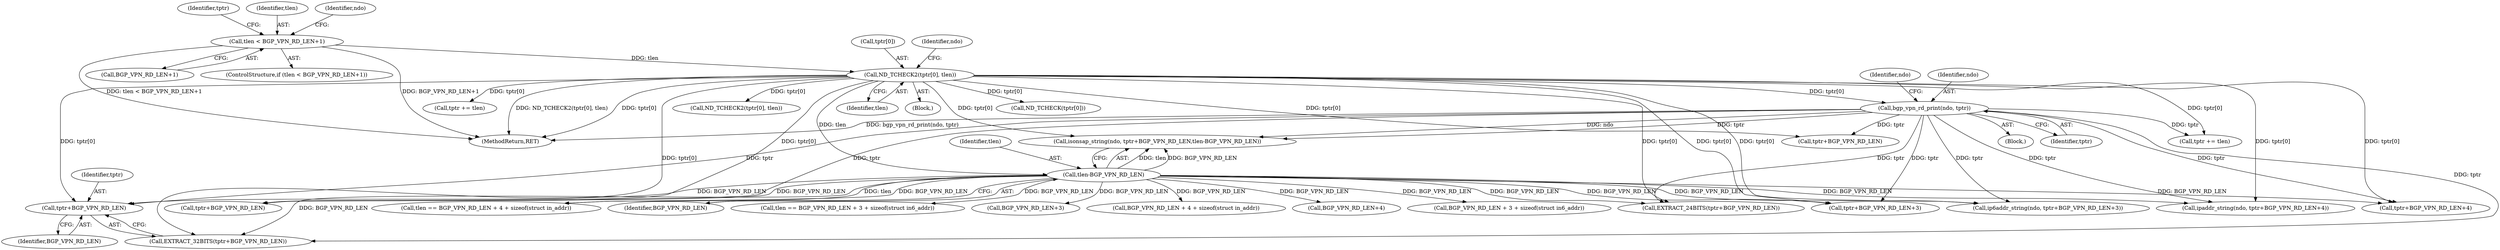 digraph "0_tcpdump_af2cf04a9394c1a56227c2289ae8da262828294a@pointer" {
"1001039" [label="(Call,tptr+BGP_VPN_RD_LEN)"];
"1001005" [label="(Call,ND_TCHECK2(tptr[0], tlen))"];
"1000990" [label="(Call,tlen < BGP_VPN_RD_LEN+1)"];
"1001016" [label="(Call,bgp_vpn_rd_print(ndo, tptr))"];
"1001024" [label="(Call,tlen-BGP_VPN_RD_LEN)"];
"1000990" [label="(Call,tlen < BGP_VPN_RD_LEN+1)"];
"1001068" [label="(Call,tptr+BGP_VPN_RD_LEN)"];
"1001020" [label="(Identifier,ndo)"];
"1001029" [label="(Call,tlen == BGP_VPN_RD_LEN + 4 + sizeof(struct in_addr))"];
"1001007" [label="(Identifier,tptr)"];
"1001039" [label="(Call,tptr+BGP_VPN_RD_LEN)"];
"1001130" [label="(Call,tptr += tlen)"];
"1001015" [label="(Block,)"];
"1001017" [label="(Identifier,ndo)"];
"1001025" [label="(Identifier,tlen)"];
"1001024" [label="(Call,tlen-BGP_VPN_RD_LEN)"];
"1002950" [label="(MethodReturn,RET)"];
"1001026" [label="(Identifier,BGP_VPN_RD_LEN)"];
"1001041" [label="(Identifier,BGP_VPN_RD_LEN)"];
"1001019" [label="(Call,isonsap_string(ndo, tptr+BGP_VPN_RD_LEN,tlen-BGP_VPN_RD_LEN))"];
"1001012" [label="(Identifier,ndo)"];
"1001021" [label="(Call,tptr+BGP_VPN_RD_LEN)"];
"1001092" [label="(Call,ND_TCHECK2(tptr[0], tlen))"];
"1001005" [label="(Call,ND_TCHECK2(tptr[0], tlen))"];
"1001067" [label="(Call,EXTRACT_24BITS(tptr+BGP_VPN_RD_LEN))"];
"1001016" [label="(Call,bgp_vpn_rd_print(ndo, tptr))"];
"1001079" [label="(Call,tptr+BGP_VPN_RD_LEN+3)"];
"1001009" [label="(Identifier,tlen)"];
"1000992" [label="(Call,BGP_VPN_RD_LEN+1)"];
"1001004" [label="(Block,)"];
"1001058" [label="(Call,tlen == BGP_VPN_RD_LEN + 3 + sizeof(struct in6_addr))"];
"1001040" [label="(Identifier,tptr)"];
"1001081" [label="(Call,BGP_VPN_RD_LEN+3)"];
"1001031" [label="(Call,BGP_VPN_RD_LEN + 4 + sizeof(struct in_addr))"];
"1000991" [label="(Identifier,tlen)"];
"1001018" [label="(Identifier,tptr)"];
"1001077" [label="(Call,ip6addr_string(ndo, tptr+BGP_VPN_RD_LEN+3))"];
"1001133" [label="(Call,ND_TCHECK(tptr[0]))"];
"1001052" [label="(Call,BGP_VPN_RD_LEN+4)"];
"1001038" [label="(Call,EXTRACT_32BITS(tptr+BGP_VPN_RD_LEN))"];
"1001006" [label="(Call,tptr[0])"];
"1001060" [label="(Call,BGP_VPN_RD_LEN + 3 + sizeof(struct in6_addr))"];
"1001048" [label="(Call,ipaddr_string(ndo, tptr+BGP_VPN_RD_LEN+4))"];
"1001050" [label="(Call,tptr+BGP_VPN_RD_LEN+4)"];
"1000989" [label="(ControlStructure,if (tlen < BGP_VPN_RD_LEN+1))"];
"1001084" [label="(Call,tptr += tlen)"];
"1000998" [label="(Identifier,ndo)"];
"1001039" -> "1001038"  [label="AST: "];
"1001039" -> "1001041"  [label="CFG: "];
"1001040" -> "1001039"  [label="AST: "];
"1001041" -> "1001039"  [label="AST: "];
"1001038" -> "1001039"  [label="CFG: "];
"1001005" -> "1001039"  [label="DDG: tptr[0]"];
"1001016" -> "1001039"  [label="DDG: tptr"];
"1001024" -> "1001039"  [label="DDG: BGP_VPN_RD_LEN"];
"1001005" -> "1001004"  [label="AST: "];
"1001005" -> "1001009"  [label="CFG: "];
"1001006" -> "1001005"  [label="AST: "];
"1001009" -> "1001005"  [label="AST: "];
"1001012" -> "1001005"  [label="CFG: "];
"1001005" -> "1002950"  [label="DDG: ND_TCHECK2(tptr[0], tlen)"];
"1001005" -> "1002950"  [label="DDG: tptr[0]"];
"1000990" -> "1001005"  [label="DDG: tlen"];
"1001005" -> "1001016"  [label="DDG: tptr[0]"];
"1001005" -> "1001019"  [label="DDG: tptr[0]"];
"1001005" -> "1001021"  [label="DDG: tptr[0]"];
"1001005" -> "1001024"  [label="DDG: tlen"];
"1001005" -> "1001038"  [label="DDG: tptr[0]"];
"1001005" -> "1001048"  [label="DDG: tptr[0]"];
"1001005" -> "1001050"  [label="DDG: tptr[0]"];
"1001005" -> "1001067"  [label="DDG: tptr[0]"];
"1001005" -> "1001068"  [label="DDG: tptr[0]"];
"1001005" -> "1001077"  [label="DDG: tptr[0]"];
"1001005" -> "1001079"  [label="DDG: tptr[0]"];
"1001005" -> "1001084"  [label="DDG: tptr[0]"];
"1001005" -> "1001092"  [label="DDG: tptr[0]"];
"1001005" -> "1001130"  [label="DDG: tptr[0]"];
"1001005" -> "1001133"  [label="DDG: tptr[0]"];
"1000990" -> "1000989"  [label="AST: "];
"1000990" -> "1000992"  [label="CFG: "];
"1000991" -> "1000990"  [label="AST: "];
"1000992" -> "1000990"  [label="AST: "];
"1000998" -> "1000990"  [label="CFG: "];
"1001007" -> "1000990"  [label="CFG: "];
"1000990" -> "1002950"  [label="DDG: BGP_VPN_RD_LEN+1"];
"1000990" -> "1002950"  [label="DDG: tlen < BGP_VPN_RD_LEN+1"];
"1001016" -> "1001015"  [label="AST: "];
"1001016" -> "1001018"  [label="CFG: "];
"1001017" -> "1001016"  [label="AST: "];
"1001018" -> "1001016"  [label="AST: "];
"1001020" -> "1001016"  [label="CFG: "];
"1001016" -> "1002950"  [label="DDG: bgp_vpn_rd_print(ndo, tptr)"];
"1001016" -> "1001019"  [label="DDG: ndo"];
"1001016" -> "1001019"  [label="DDG: tptr"];
"1001016" -> "1001021"  [label="DDG: tptr"];
"1001016" -> "1001038"  [label="DDG: tptr"];
"1001016" -> "1001048"  [label="DDG: tptr"];
"1001016" -> "1001050"  [label="DDG: tptr"];
"1001016" -> "1001067"  [label="DDG: tptr"];
"1001016" -> "1001068"  [label="DDG: tptr"];
"1001016" -> "1001077"  [label="DDG: tptr"];
"1001016" -> "1001079"  [label="DDG: tptr"];
"1001016" -> "1001084"  [label="DDG: tptr"];
"1001024" -> "1001019"  [label="AST: "];
"1001024" -> "1001026"  [label="CFG: "];
"1001025" -> "1001024"  [label="AST: "];
"1001026" -> "1001024"  [label="AST: "];
"1001019" -> "1001024"  [label="CFG: "];
"1001024" -> "1001019"  [label="DDG: tlen"];
"1001024" -> "1001019"  [label="DDG: BGP_VPN_RD_LEN"];
"1001024" -> "1001029"  [label="DDG: tlen"];
"1001024" -> "1001029"  [label="DDG: BGP_VPN_RD_LEN"];
"1001024" -> "1001031"  [label="DDG: BGP_VPN_RD_LEN"];
"1001024" -> "1001038"  [label="DDG: BGP_VPN_RD_LEN"];
"1001024" -> "1001048"  [label="DDG: BGP_VPN_RD_LEN"];
"1001024" -> "1001050"  [label="DDG: BGP_VPN_RD_LEN"];
"1001024" -> "1001052"  [label="DDG: BGP_VPN_RD_LEN"];
"1001024" -> "1001058"  [label="DDG: BGP_VPN_RD_LEN"];
"1001024" -> "1001060"  [label="DDG: BGP_VPN_RD_LEN"];
"1001024" -> "1001067"  [label="DDG: BGP_VPN_RD_LEN"];
"1001024" -> "1001068"  [label="DDG: BGP_VPN_RD_LEN"];
"1001024" -> "1001077"  [label="DDG: BGP_VPN_RD_LEN"];
"1001024" -> "1001079"  [label="DDG: BGP_VPN_RD_LEN"];
"1001024" -> "1001081"  [label="DDG: BGP_VPN_RD_LEN"];
}
